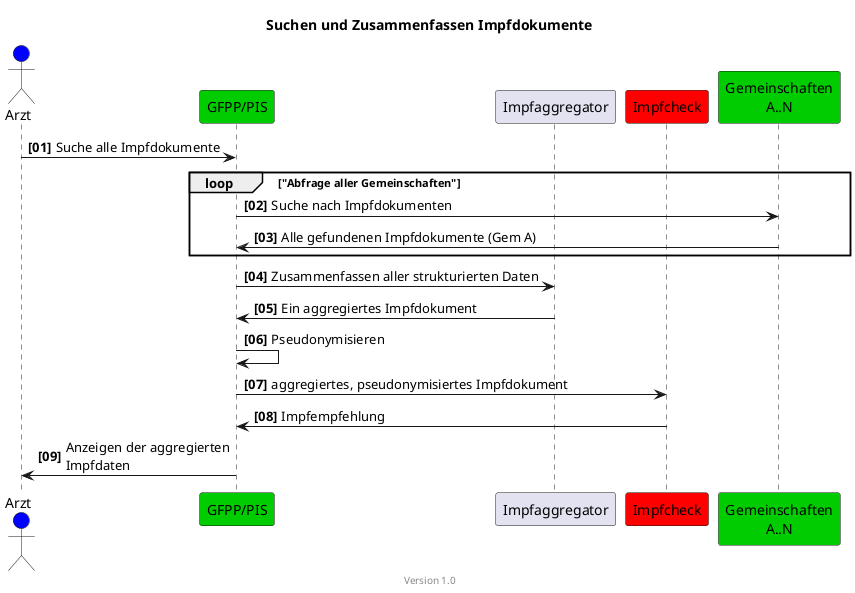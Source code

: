 @startuml
title Suchen und Zusammenfassen Impfdokumente
footer Version 1.0
skinparam responseMessageBelowArrow true


actor Arzt #blue
participant "GFPP/PIS" #00CC00
participant "Impfaggregator"
participant "Impfcheck" #red

participant "Gemeinschaften\nA..N" #00CC00

autonumber "<b>[00]"
Arzt -> "GFPP/PIS": Suche alle Impfdokumente
loop "Abfrage aller Gemeinschaften"
"GFPP/PIS" -> "Gemeinschaften\nA..N": Suche nach Impfdokumenten
"Gemeinschaften\nA..N" -> "GFPP/PIS": Alle gefundenen Impfdokumente (Gem A)
end
"GFPP/PIS" -> "Impfaggregator": Zusammenfassen aller strukturierten Daten
"Impfaggregator" ->  "GFPP/PIS": Ein aggregiertes Impfdokument
"GFPP/PIS" -> "GFPP/PIS": Pseudonymisieren
"GFPP/PIS" ->  "Impfcheck": aggregiertes, pseudonymisiertes Impfdokument
"Impfcheck" -> "GFPP/PIS": Impfempfehlung
"GFPP/PIS" -> Arzt: Anzeigen der aggregierten\nImpfdaten

@enduml
